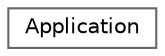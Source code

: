 digraph "Graphical Class Hierarchy"
{
 // LATEX_PDF_SIZE
  bgcolor="transparent";
  edge [fontname=Helvetica,fontsize=10,labelfontname=Helvetica,labelfontsize=10];
  node [fontname=Helvetica,fontsize=10,shape=box,height=0.2,width=0.4];
  rankdir="LR";
  Node0 [id="Node000000",label="Application",height=0.2,width=0.4,color="grey40", fillcolor="white", style="filled",URL="$de/d6b/class_application.html",tooltip="Represents the main application class."];
}
